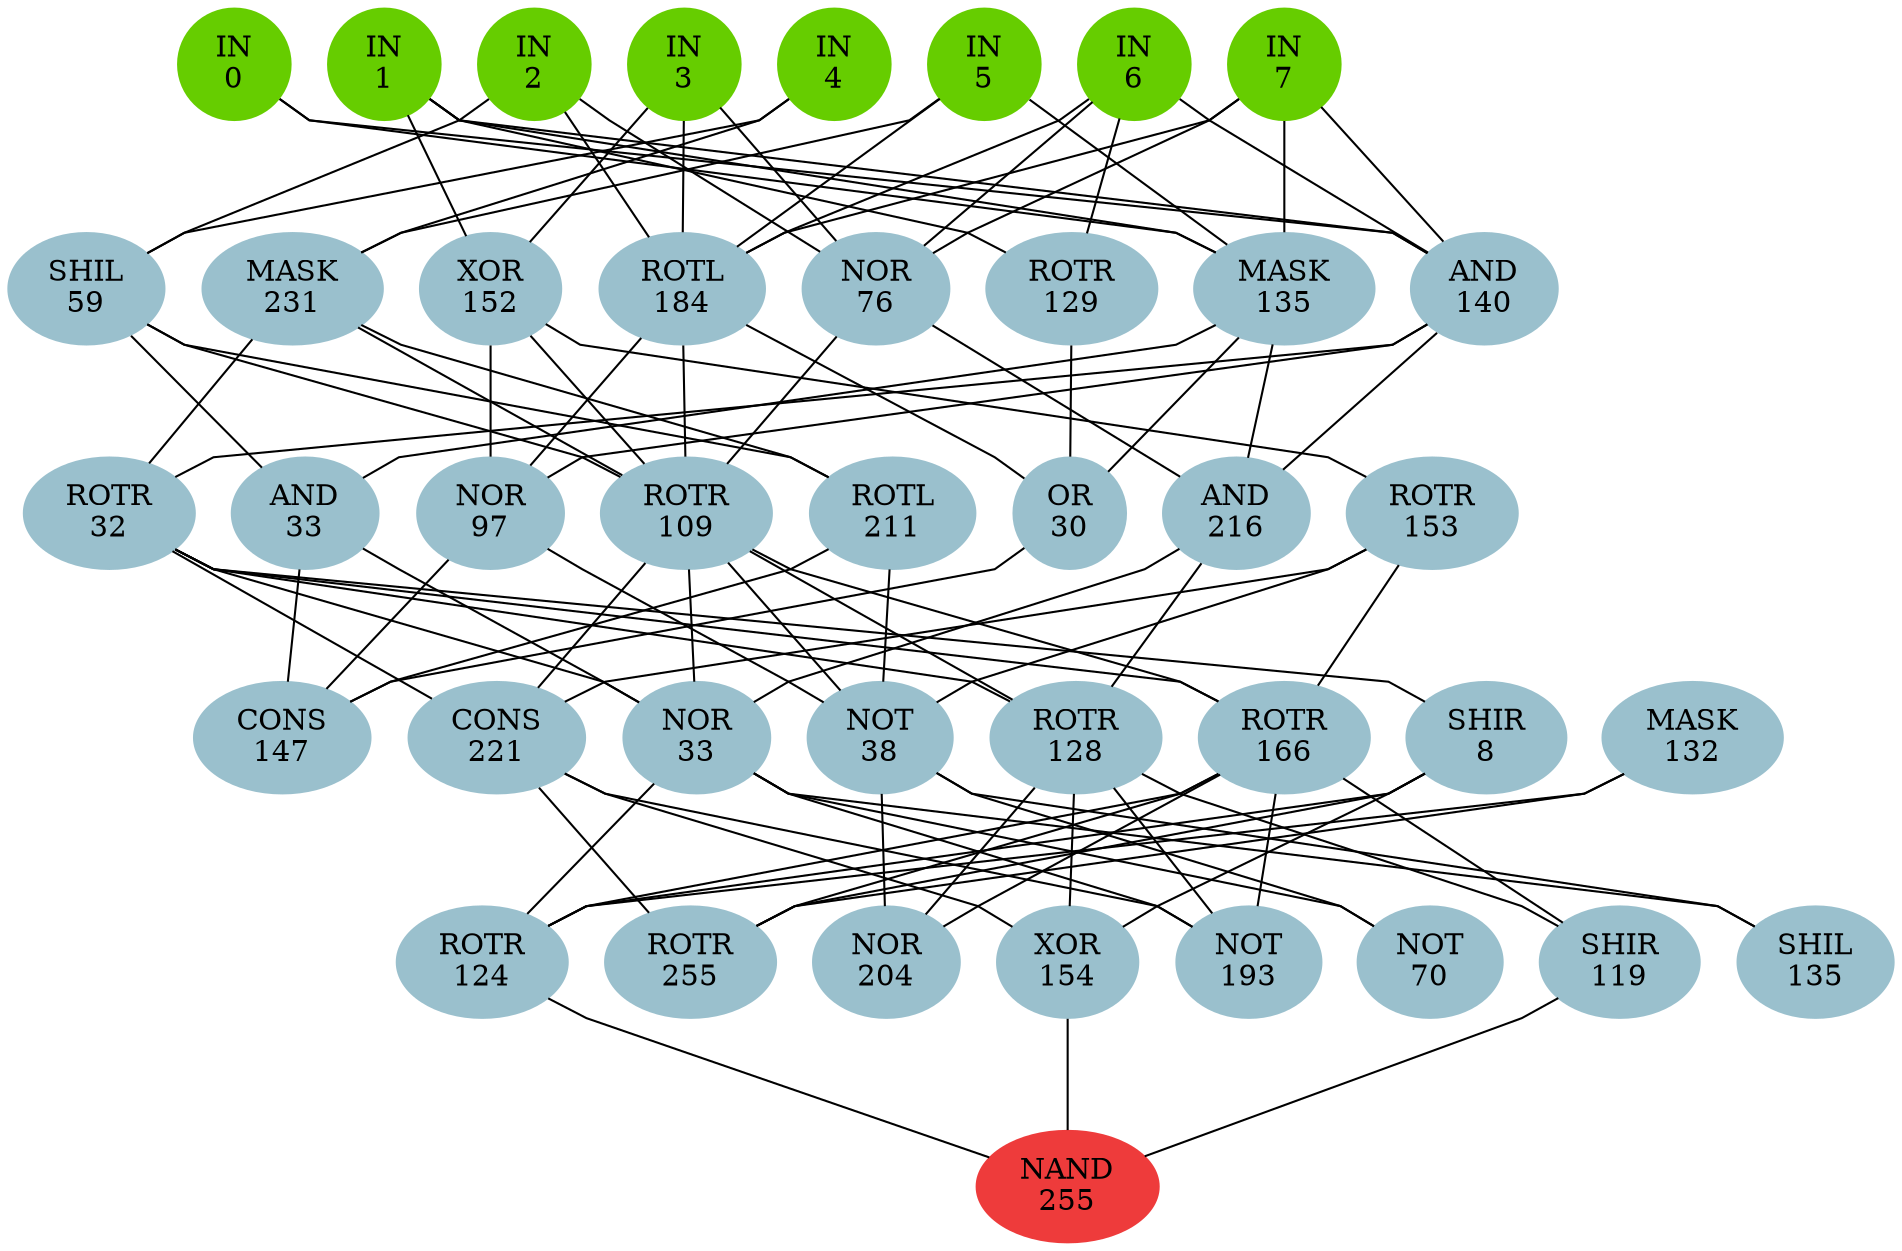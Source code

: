 graph EACircuit {
rankdir=BT;
ranksep=0.75;
ordering=out;
splines=polyline;
node [style=filled, color=lightblue2];

{ rank=same;
node [color=chartreuse3];
"-1_0"[label="IN\n0"];
node [color=chartreuse3];
"-1_1"[label="IN\n1"];
node [color=chartreuse3];
"-1_2"[label="IN\n2"];
node [color=chartreuse3];
"-1_3"[label="IN\n3"];
node [color=chartreuse3];
"-1_4"[label="IN\n4"];
node [color=chartreuse3];
"-1_5"[label="IN\n5"];
node [color=chartreuse3];
"-1_6"[label="IN\n6"];
node [color=chartreuse3];
"-1_7"[label="IN\n7"];
}
{ rank=same;
node [color=lightblue3];
"0_0"[label="SHIL\n59"];
node [color=lightblue3];
"0_1"[label="MASK\n231"];
node [color=lightblue3];
"0_2"[label="XOR\n152"];
node [color=lightblue3];
"0_3"[label="ROTL\n184"];
node [color=lightblue3];
"0_4"[label="NOR\n76"];
node [color=lightblue3];
"0_5"[label="ROTR\n129"];
node [color=lightblue3];
"0_6"[label="MASK\n135"];
node [color=lightblue3];
"0_7"[label="AND\n140"];
}
{ rank=same;
node [color=lightblue3];
"1_0"[label="ROTR\n32"];
node [color=lightblue3];
"1_1"[label="AND\n33"];
node [color=lightblue3];
"1_2"[label="NOR\n97"];
node [color=lightblue3];
"1_3"[label="ROTR\n109"];
node [color=lightblue3];
"1_4"[label="ROTL\n211"];
node [color=lightblue3];
"1_5"[label="OR\n30"];
node [color=lightblue3];
"1_6"[label="AND\n216"];
node [color=lightblue3];
"1_7"[label="ROTR\n153"];
}
{ rank=same;
node [color=lightblue3];
"2_0"[label="CONS\n147"];
node [color=lightblue3];
"2_1"[label="CONS\n221"];
node [color=lightblue3];
"2_2"[label="NOR\n33"];
node [color=lightblue3];
"2_3"[label="NOT\n38"];
node [color=lightblue3];
"2_4"[label="ROTR\n128"];
node [color=lightblue3];
"2_5"[label="ROTR\n166"];
node [color=lightblue3];
"2_6"[label="SHIR\n8"];
node [color=lightblue3];
"2_7"[label="MASK\n132"];
}
{ rank=same;
node [color=lightblue3];
"3_0"[label="ROTR\n124"];
node [color=lightblue3];
"3_1"[label="ROTR\n255"];
node [color=lightblue3];
"3_2"[label="NOR\n204"];
node [color=lightblue3];
"3_3"[label="XOR\n154"];
node [color=lightblue3];
"3_4"[label="NOT\n193"];
node [color=lightblue3];
"3_5"[label="NOT\n70"];
node [color=lightblue3];
"3_6"[label="SHIR\n119"];
node [color=lightblue3];
"3_7"[label="SHIL\n135"];
}
{ rank=same;
node [color=brown2];
"4_0"[label="NAND\n255"];
}
edge[style=invis];
"-1_0" -- "-1_1" -- "-1_2" -- "-1_3" -- "-1_4" -- "-1_5" -- "-1_6" -- "-1_7";
"0_0" -- "0_1" -- "0_2" -- "0_3" -- "0_4" -- "0_5" -- "0_6" -- "0_7";
"1_0" -- "1_1" -- "1_2" -- "1_3" -- "1_4" -- "1_5" -- "1_6" -- "1_7";
"2_0" -- "2_1" -- "2_2" -- "2_3" -- "2_4" -- "2_5" -- "2_6" -- "2_7";
"3_0" -- "3_1" -- "3_2" -- "3_3" -- "3_4" -- "3_5" -- "3_6" -- "3_7";
"4_0" -- "4_0";
edge[style=solid];
"0_0" -- "-1_2";
"0_0" -- "-1_4";
"0_1" -- "-1_4";
"0_1" -- "-1_5";
"0_2" -- "-1_1";
"0_2" -- "-1_3";
"0_3" -- "-1_2";
"0_3" -- "-1_3";
"0_3" -- "-1_5";
"0_3" -- "-1_6";
"0_3" -- "-1_7";
"0_4" -- "-1_2";
"0_4" -- "-1_3";
"0_4" -- "-1_6";
"0_4" -- "-1_7";
"0_5" -- "-1_1";
"0_5" -- "-1_6";
"0_6" -- "-1_0";
"0_6" -- "-1_1";
"0_6" -- "-1_5";
"0_6" -- "-1_7";
"0_7" -- "-1_0";
"0_7" -- "-1_1";
"0_7" -- "-1_6";
"0_7" -- "-1_7";
"1_0" -- "0_1";
"1_0" -- "0_7";
"1_1" -- "0_0";
"1_1" -- "0_6";
"1_2" -- "0_2";
"1_2" -- "0_3";
"1_2" -- "0_7";
"1_3" -- "0_0";
"1_3" -- "0_1";
"1_3" -- "0_2";
"1_3" -- "0_3";
"1_3" -- "0_4";
"1_4" -- "0_0";
"1_4" -- "0_1";
"1_5" -- "0_3";
"1_5" -- "0_5";
"1_5" -- "0_6";
"1_6" -- "0_4";
"1_6" -- "0_6";
"1_6" -- "0_7";
"1_7" -- "0_2";
"2_0" -- "1_1";
"2_0" -- "1_2";
"2_0" -- "1_4";
"2_0" -- "1_5";
"2_1" -- "1_0";
"2_1" -- "1_3";
"2_1" -- "1_7";
"2_2" -- "1_0";
"2_2" -- "1_1";
"2_2" -- "1_3";
"2_2" -- "1_6";
"2_3" -- "1_2";
"2_3" -- "1_3";
"2_3" -- "1_4";
"2_3" -- "1_7";
"2_4" -- "1_0";
"2_4" -- "1_3";
"2_4" -- "1_6";
"2_5" -- "1_0";
"2_5" -- "1_3";
"2_5" -- "1_7";
"2_6" -- "1_0";
"3_0" -- "2_2";
"3_0" -- "2_5";
"3_0" -- "2_6";
"3_0" -- "2_7";
"3_1" -- "2_1";
"3_1" -- "2_5";
"3_1" -- "2_6";
"3_1" -- "2_7";
"3_2" -- "2_3";
"3_2" -- "2_4";
"3_2" -- "2_5";
"3_3" -- "2_1";
"3_3" -- "2_4";
"3_3" -- "2_6";
"3_4" -- "2_1";
"3_4" -- "2_2";
"3_4" -- "2_4";
"3_4" -- "2_5";
"3_5" -- "2_2";
"3_5" -- "2_3";
"3_6" -- "2_4";
"3_6" -- "2_5";
"3_7" -- "2_2";
"3_7" -- "2_3";
"4_0" -- "3_0";
"4_0" -- "3_3";
"4_0" -- "3_6";
}